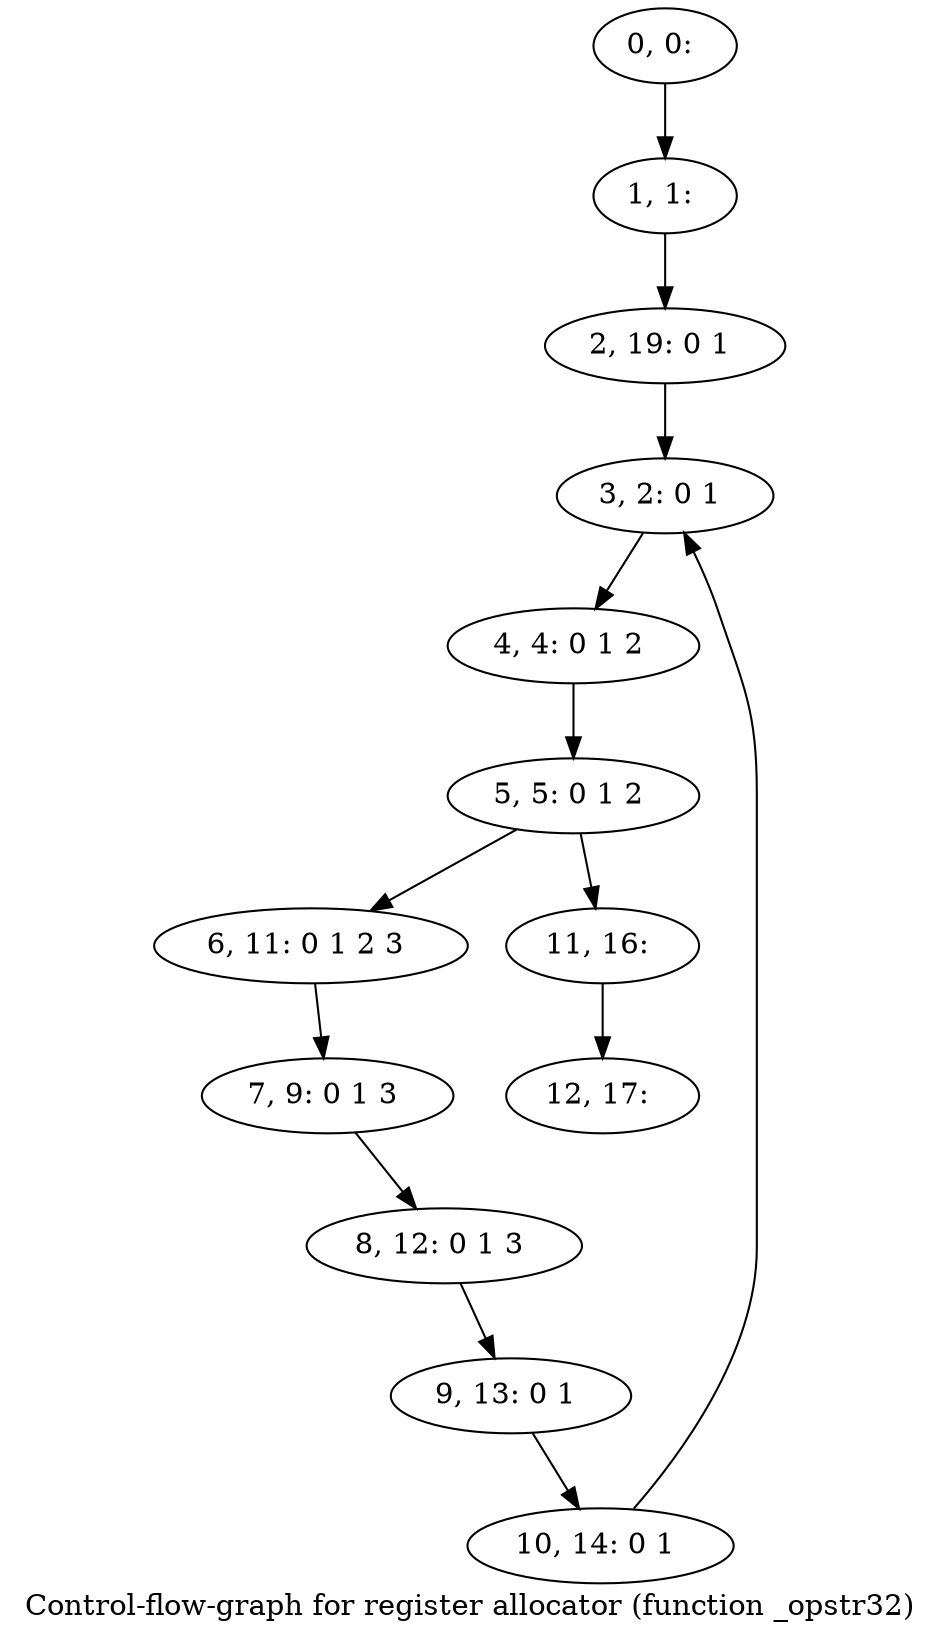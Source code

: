 digraph G {
graph [label="Control-flow-graph for register allocator (function _opstr32)"]
0[label="0, 0: "];
1[label="1, 1: "];
2[label="2, 19: 0 1 "];
3[label="3, 2: 0 1 "];
4[label="4, 4: 0 1 2 "];
5[label="5, 5: 0 1 2 "];
6[label="6, 11: 0 1 2 3 "];
7[label="7, 9: 0 1 3 "];
8[label="8, 12: 0 1 3 "];
9[label="9, 13: 0 1 "];
10[label="10, 14: 0 1 "];
11[label="11, 16: "];
12[label="12, 17: "];
0->1 ;
1->2 ;
2->3 ;
3->4 ;
4->5 ;
5->6 ;
5->11 ;
6->7 ;
7->8 ;
8->9 ;
9->10 ;
10->3 ;
11->12 ;
}

